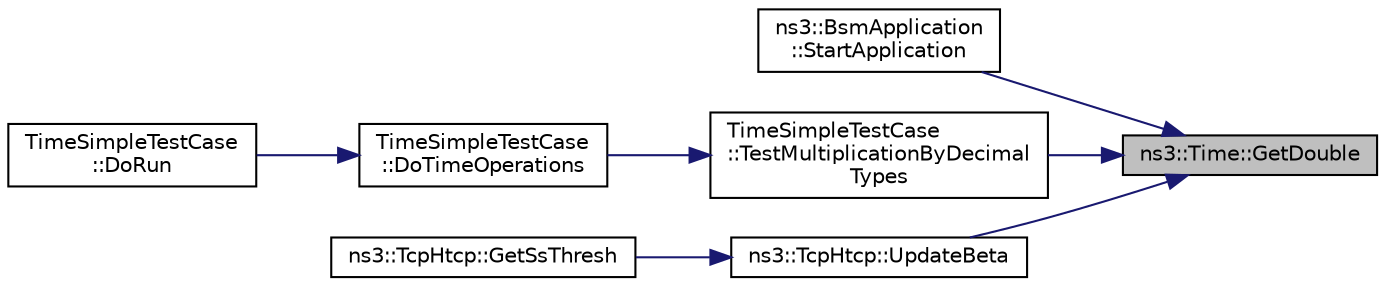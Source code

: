 digraph "ns3::Time::GetDouble"
{
 // LATEX_PDF_SIZE
  edge [fontname="Helvetica",fontsize="10",labelfontname="Helvetica",labelfontsize="10"];
  node [fontname="Helvetica",fontsize="10",shape=record];
  rankdir="RL";
  Node1 [label="ns3::Time::GetDouble",height=0.2,width=0.4,color="black", fillcolor="grey75", style="filled", fontcolor="black",tooltip="Get the raw time value, in the current resolution unit."];
  Node1 -> Node2 [dir="back",color="midnightblue",fontsize="10",style="solid",fontname="Helvetica"];
  Node2 [label="ns3::BsmApplication\l::StartApplication",height=0.2,width=0.4,color="black", fillcolor="white", style="filled",URL="$classns3_1_1_bsm_application.html#a2caf2e381d781dfde58e39f19a220523",tooltip="Called at time specified by Start."];
  Node1 -> Node3 [dir="back",color="midnightblue",fontsize="10",style="solid",fontname="Helvetica"];
  Node3 [label="TimeSimpleTestCase\l::TestMultiplicationByDecimal\lTypes",height=0.2,width=0.4,color="black", fillcolor="white", style="filled",URL="$class_time_simple_test_case.html#a288e6b7dbc0e8ccd7c4370676bb32c9e",tooltip="Test multiplying a Time instance by various decimal types."];
  Node3 -> Node4 [dir="back",color="midnightblue",fontsize="10",style="solid",fontname="Helvetica"];
  Node4 [label="TimeSimpleTestCase\l::DoTimeOperations",height=0.2,width=0.4,color="black", fillcolor="white", style="filled",URL="$class_time_simple_test_case.html#af63226fbe49f93a7a09fa6a573e938de",tooltip="Tests the Time Operations."];
  Node4 -> Node5 [dir="back",color="midnightblue",fontsize="10",style="solid",fontname="Helvetica"];
  Node5 [label="TimeSimpleTestCase\l::DoRun",height=0.2,width=0.4,color="black", fillcolor="white", style="filled",URL="$class_time_simple_test_case.html#a4420daddc0f37503638626397ec83f41",tooltip="Runs the Simple Time test case."];
  Node1 -> Node6 [dir="back",color="midnightblue",fontsize="10",style="solid",fontname="Helvetica"];
  Node6 [label="ns3::TcpHtcp::UpdateBeta",height=0.2,width=0.4,color="black", fillcolor="white", style="filled",URL="$classns3_1_1_tcp_htcp.html#a839688dcc8178d960f750d62ca375602",tooltip="Updates the multiplicative decrease factor beta for H-TCP."];
  Node6 -> Node7 [dir="back",color="midnightblue",fontsize="10",style="solid",fontname="Helvetica"];
  Node7 [label="ns3::TcpHtcp::GetSsThresh",height=0.2,width=0.4,color="black", fillcolor="white", style="filled",URL="$classns3_1_1_tcp_htcp.html#add36278610893b4eba23cf688f7779d8",tooltip="Get the slow start threshold after a loss event."];
}
